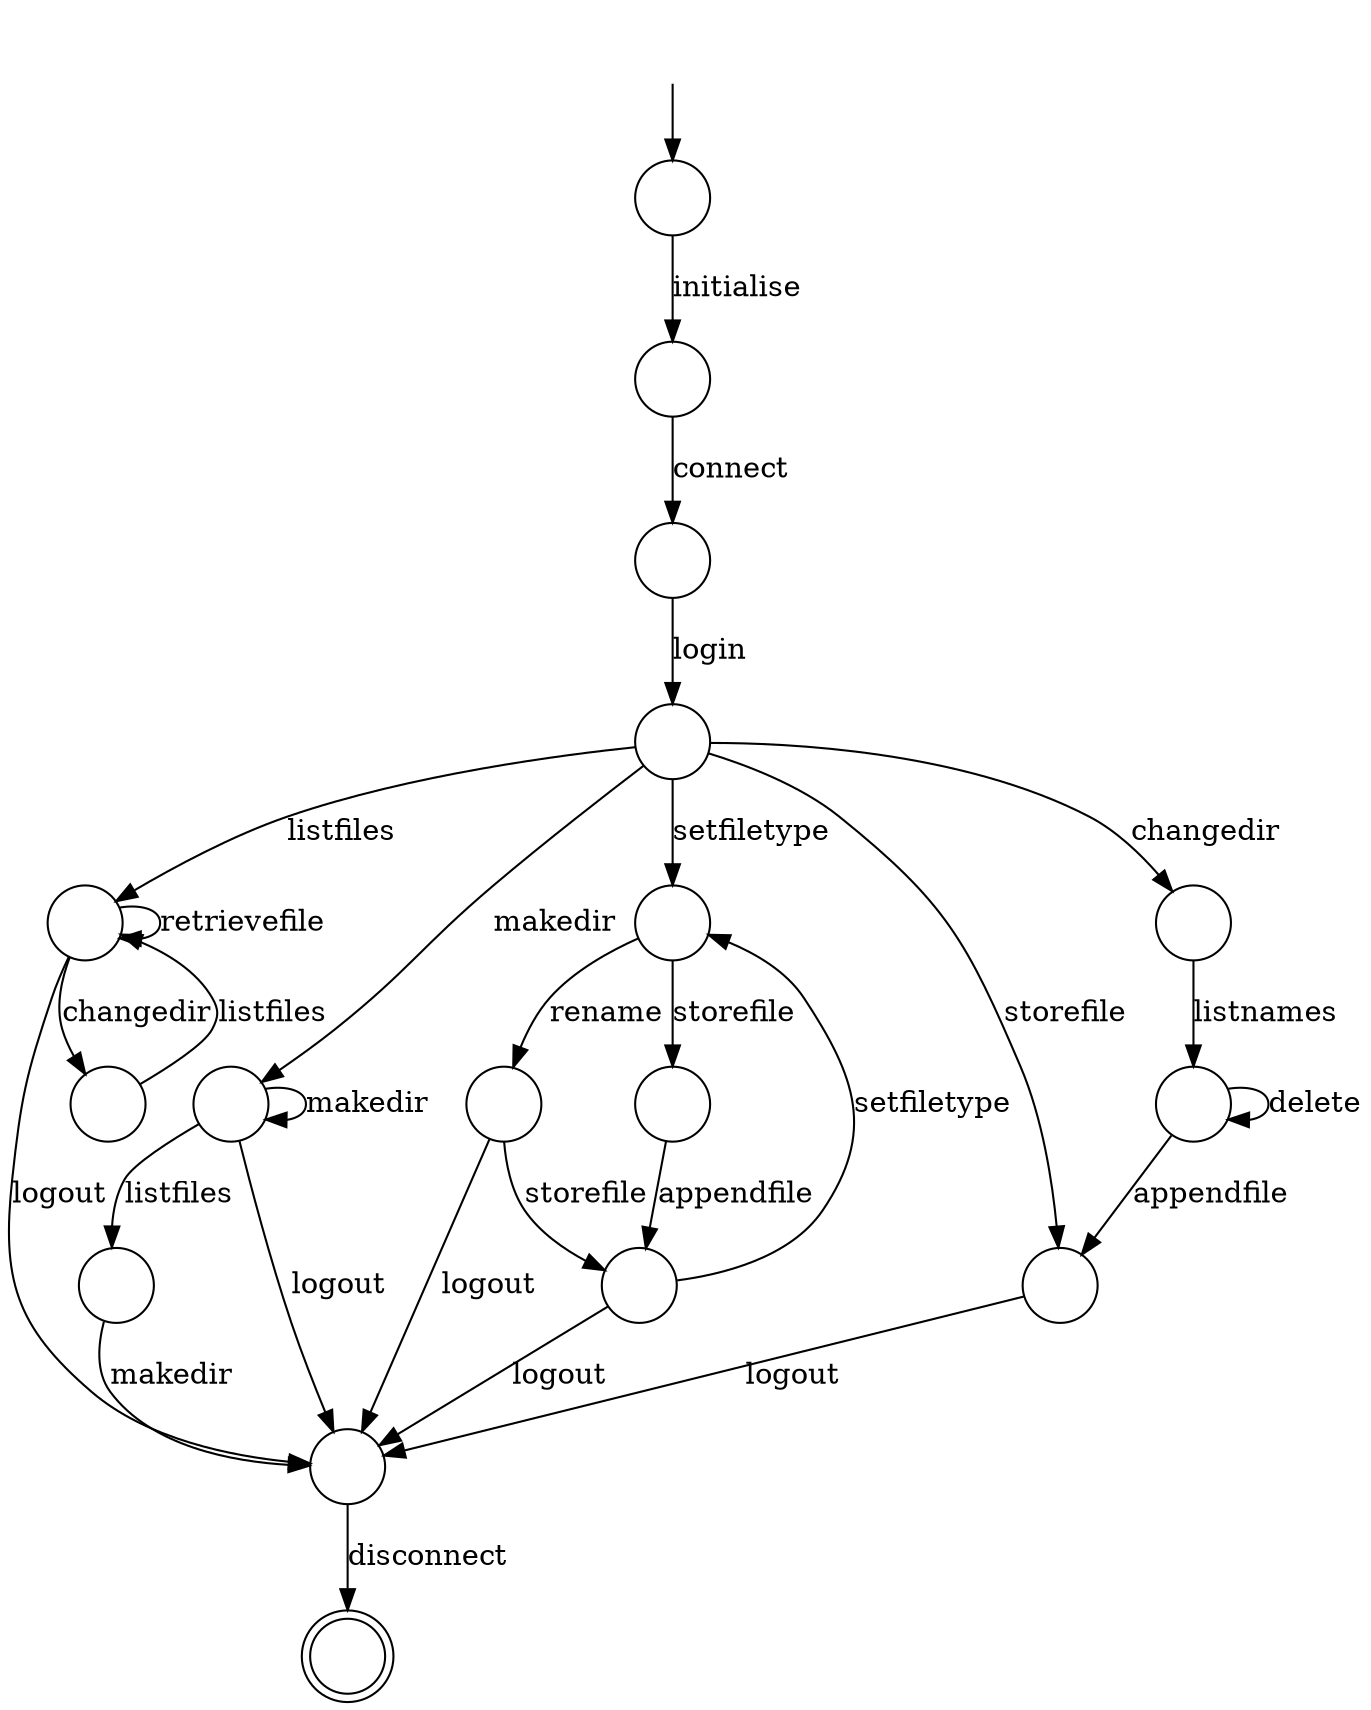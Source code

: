 digraph Automaton {
initial [shape=plaintext,label=""];
1 [shape=circle,label=""]
2 [shape=circle,label=""]
3 [shape=circle,label=""]
4 [shape=circle,label=""]
5 [shape=circle,label=""]
6 [shape=circle,label=""]
7 [shape=circle,label=""]
8 [shape=circle,label=""]
9 [shape=circle,label=""]
10 [shape=circle,label=""]
11 [shape=circle,label=""]
12 [shape=circle,label=""]
13 [shape=circle,label=""]
14 [shape=circle,label=""]
15 [shape=circle,label=""]
17 [shape=circle,label=""]
16 [shape=doublecircle,label=""]
initial -> 1
1 -> 2 [label="initialise"]
2 -> 3 [label="connect"]
3 -> 4 [label="login"]
4 -> 14 [label="storefile"]
4 -> 5 [label="changedir"]
4 -> 6 [label="listfiles"]
4 -> 7 [label="makedir"]
4 -> 8 [label="setfiletype"]
5 -> 9 [label="listnames"]
6 -> 6 [label="retrievefile"]
6 -> 10 [label="changedir"]
6 -> 15 [label="logout"]
7 -> 7 [label="makedir"]
7 -> 17 [label="listfiles"]
17 -> 15 [label="makedir"]
7 -> 15 [label="logout"]
8 -> 12 [label="rename"]
8 -> 11 [label="storefile"]
9 -> 9 [label="delete"]
9 -> 14 [label="appendfile"]
10 -> 6 [label="listfiles"]
11 -> 13 [label="appendfile"]
12 -> 13 [label="storefile"]
12 -> 15 [label="logout"]
13 -> 15 [label="logout"]
13 -> 8 [label="setfiletype"]
14 -> 15 [label="logout"]
15 -> 16 [label="disconnect"]
}